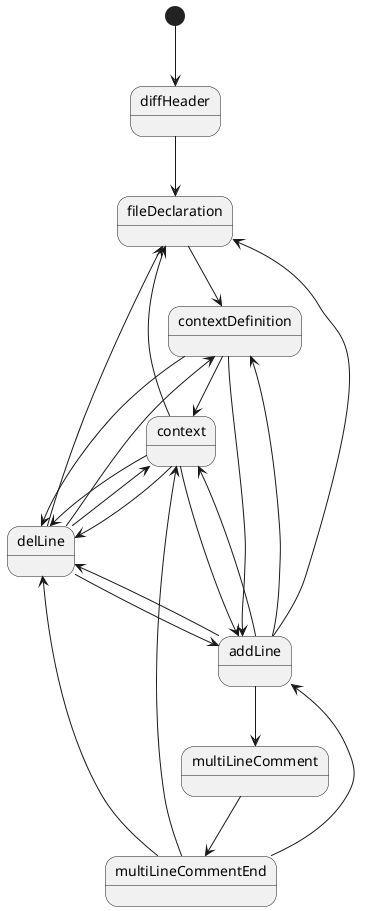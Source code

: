 @startuml
[*] --> diffHeader
diffHeader --> fileDeclaration
fileDeclaration --> contextDefinition
contextDefinition --> context
contextDefinition --> addLine
contextDefinition --> delLine
addLine --> delLine
addLine --> contextDefinition
addLine --> context
addLine --> fileDeclaration
delLine --> contextDefinition
delLine --> addLine
delLine --> context
delLine --> fileDeclaration
context --> delLine
context --> fileDeclaration
context --> addLine
context --> delLine

addLine --> multiLineComment
multiLineComment --> multiLineCommentEnd
multiLineCommentEnd --> addLine
multiLineCommentEnd --> delLine
multiLineCommentEnd --> context



@enduml